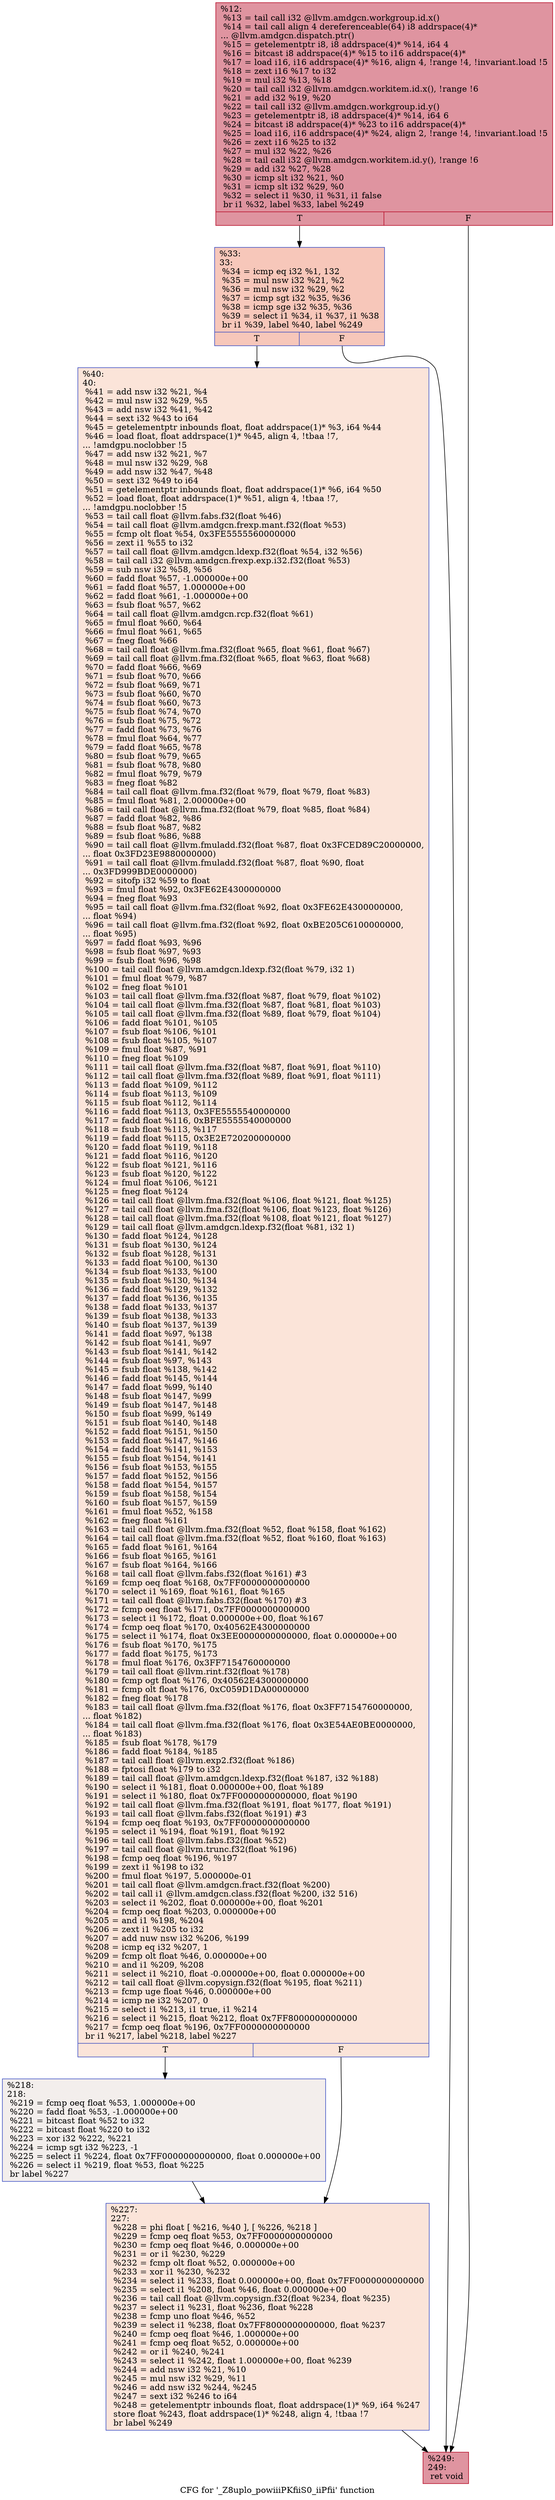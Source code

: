 digraph "CFG for '_Z8uplo_powiiiPKfiiS0_iiPfii' function" {
	label="CFG for '_Z8uplo_powiiiPKfiiS0_iiPfii' function";

	Node0x493a410 [shape=record,color="#b70d28ff", style=filled, fillcolor="#b70d2870",label="{%12:\l  %13 = tail call i32 @llvm.amdgcn.workgroup.id.x()\l  %14 = tail call align 4 dereferenceable(64) i8 addrspace(4)*\l... @llvm.amdgcn.dispatch.ptr()\l  %15 = getelementptr i8, i8 addrspace(4)* %14, i64 4\l  %16 = bitcast i8 addrspace(4)* %15 to i16 addrspace(4)*\l  %17 = load i16, i16 addrspace(4)* %16, align 4, !range !4, !invariant.load !5\l  %18 = zext i16 %17 to i32\l  %19 = mul i32 %13, %18\l  %20 = tail call i32 @llvm.amdgcn.workitem.id.x(), !range !6\l  %21 = add i32 %19, %20\l  %22 = tail call i32 @llvm.amdgcn.workgroup.id.y()\l  %23 = getelementptr i8, i8 addrspace(4)* %14, i64 6\l  %24 = bitcast i8 addrspace(4)* %23 to i16 addrspace(4)*\l  %25 = load i16, i16 addrspace(4)* %24, align 2, !range !4, !invariant.load !5\l  %26 = zext i16 %25 to i32\l  %27 = mul i32 %22, %26\l  %28 = tail call i32 @llvm.amdgcn.workitem.id.y(), !range !6\l  %29 = add i32 %27, %28\l  %30 = icmp slt i32 %21, %0\l  %31 = icmp slt i32 %29, %0\l  %32 = select i1 %30, i1 %31, i1 false\l  br i1 %32, label %33, label %249\l|{<s0>T|<s1>F}}"];
	Node0x493a410:s0 -> Node0x493bbb0;
	Node0x493a410:s1 -> Node0x493bc40;
	Node0x493bbb0 [shape=record,color="#3d50c3ff", style=filled, fillcolor="#ec7f6370",label="{%33:\l33:                                               \l  %34 = icmp eq i32 %1, 132\l  %35 = mul nsw i32 %21, %2\l  %36 = mul nsw i32 %29, %2\l  %37 = icmp sgt i32 %35, %36\l  %38 = icmp sge i32 %35, %36\l  %39 = select i1 %34, i1 %37, i1 %38\l  br i1 %39, label %40, label %249\l|{<s0>T|<s1>F}}"];
	Node0x493bbb0:s0 -> Node0x493f0d0;
	Node0x493bbb0:s1 -> Node0x493bc40;
	Node0x493f0d0 [shape=record,color="#3d50c3ff", style=filled, fillcolor="#f5c1a970",label="{%40:\l40:                                               \l  %41 = add nsw i32 %21, %4\l  %42 = mul nsw i32 %29, %5\l  %43 = add nsw i32 %41, %42\l  %44 = sext i32 %43 to i64\l  %45 = getelementptr inbounds float, float addrspace(1)* %3, i64 %44\l  %46 = load float, float addrspace(1)* %45, align 4, !tbaa !7,\l... !amdgpu.noclobber !5\l  %47 = add nsw i32 %21, %7\l  %48 = mul nsw i32 %29, %8\l  %49 = add nsw i32 %47, %48\l  %50 = sext i32 %49 to i64\l  %51 = getelementptr inbounds float, float addrspace(1)* %6, i64 %50\l  %52 = load float, float addrspace(1)* %51, align 4, !tbaa !7,\l... !amdgpu.noclobber !5\l  %53 = tail call float @llvm.fabs.f32(float %46)\l  %54 = tail call float @llvm.amdgcn.frexp.mant.f32(float %53)\l  %55 = fcmp olt float %54, 0x3FE5555560000000\l  %56 = zext i1 %55 to i32\l  %57 = tail call float @llvm.amdgcn.ldexp.f32(float %54, i32 %56)\l  %58 = tail call i32 @llvm.amdgcn.frexp.exp.i32.f32(float %53)\l  %59 = sub nsw i32 %58, %56\l  %60 = fadd float %57, -1.000000e+00\l  %61 = fadd float %57, 1.000000e+00\l  %62 = fadd float %61, -1.000000e+00\l  %63 = fsub float %57, %62\l  %64 = tail call float @llvm.amdgcn.rcp.f32(float %61)\l  %65 = fmul float %60, %64\l  %66 = fmul float %61, %65\l  %67 = fneg float %66\l  %68 = tail call float @llvm.fma.f32(float %65, float %61, float %67)\l  %69 = tail call float @llvm.fma.f32(float %65, float %63, float %68)\l  %70 = fadd float %66, %69\l  %71 = fsub float %70, %66\l  %72 = fsub float %69, %71\l  %73 = fsub float %60, %70\l  %74 = fsub float %60, %73\l  %75 = fsub float %74, %70\l  %76 = fsub float %75, %72\l  %77 = fadd float %73, %76\l  %78 = fmul float %64, %77\l  %79 = fadd float %65, %78\l  %80 = fsub float %79, %65\l  %81 = fsub float %78, %80\l  %82 = fmul float %79, %79\l  %83 = fneg float %82\l  %84 = tail call float @llvm.fma.f32(float %79, float %79, float %83)\l  %85 = fmul float %81, 2.000000e+00\l  %86 = tail call float @llvm.fma.f32(float %79, float %85, float %84)\l  %87 = fadd float %82, %86\l  %88 = fsub float %87, %82\l  %89 = fsub float %86, %88\l  %90 = tail call float @llvm.fmuladd.f32(float %87, float 0x3FCED89C20000000,\l... float 0x3FD23E9880000000)\l  %91 = tail call float @llvm.fmuladd.f32(float %87, float %90, float\l... 0x3FD999BDE0000000)\l  %92 = sitofp i32 %59 to float\l  %93 = fmul float %92, 0x3FE62E4300000000\l  %94 = fneg float %93\l  %95 = tail call float @llvm.fma.f32(float %92, float 0x3FE62E4300000000,\l... float %94)\l  %96 = tail call float @llvm.fma.f32(float %92, float 0xBE205C6100000000,\l... float %95)\l  %97 = fadd float %93, %96\l  %98 = fsub float %97, %93\l  %99 = fsub float %96, %98\l  %100 = tail call float @llvm.amdgcn.ldexp.f32(float %79, i32 1)\l  %101 = fmul float %79, %87\l  %102 = fneg float %101\l  %103 = tail call float @llvm.fma.f32(float %87, float %79, float %102)\l  %104 = tail call float @llvm.fma.f32(float %87, float %81, float %103)\l  %105 = tail call float @llvm.fma.f32(float %89, float %79, float %104)\l  %106 = fadd float %101, %105\l  %107 = fsub float %106, %101\l  %108 = fsub float %105, %107\l  %109 = fmul float %87, %91\l  %110 = fneg float %109\l  %111 = tail call float @llvm.fma.f32(float %87, float %91, float %110)\l  %112 = tail call float @llvm.fma.f32(float %89, float %91, float %111)\l  %113 = fadd float %109, %112\l  %114 = fsub float %113, %109\l  %115 = fsub float %112, %114\l  %116 = fadd float %113, 0x3FE5555540000000\l  %117 = fadd float %116, 0xBFE5555540000000\l  %118 = fsub float %113, %117\l  %119 = fadd float %115, 0x3E2E720200000000\l  %120 = fadd float %119, %118\l  %121 = fadd float %116, %120\l  %122 = fsub float %121, %116\l  %123 = fsub float %120, %122\l  %124 = fmul float %106, %121\l  %125 = fneg float %124\l  %126 = tail call float @llvm.fma.f32(float %106, float %121, float %125)\l  %127 = tail call float @llvm.fma.f32(float %106, float %123, float %126)\l  %128 = tail call float @llvm.fma.f32(float %108, float %121, float %127)\l  %129 = tail call float @llvm.amdgcn.ldexp.f32(float %81, i32 1)\l  %130 = fadd float %124, %128\l  %131 = fsub float %130, %124\l  %132 = fsub float %128, %131\l  %133 = fadd float %100, %130\l  %134 = fsub float %133, %100\l  %135 = fsub float %130, %134\l  %136 = fadd float %129, %132\l  %137 = fadd float %136, %135\l  %138 = fadd float %133, %137\l  %139 = fsub float %138, %133\l  %140 = fsub float %137, %139\l  %141 = fadd float %97, %138\l  %142 = fsub float %141, %97\l  %143 = fsub float %141, %142\l  %144 = fsub float %97, %143\l  %145 = fsub float %138, %142\l  %146 = fadd float %145, %144\l  %147 = fadd float %99, %140\l  %148 = fsub float %147, %99\l  %149 = fsub float %147, %148\l  %150 = fsub float %99, %149\l  %151 = fsub float %140, %148\l  %152 = fadd float %151, %150\l  %153 = fadd float %147, %146\l  %154 = fadd float %141, %153\l  %155 = fsub float %154, %141\l  %156 = fsub float %153, %155\l  %157 = fadd float %152, %156\l  %158 = fadd float %154, %157\l  %159 = fsub float %158, %154\l  %160 = fsub float %157, %159\l  %161 = fmul float %52, %158\l  %162 = fneg float %161\l  %163 = tail call float @llvm.fma.f32(float %52, float %158, float %162)\l  %164 = tail call float @llvm.fma.f32(float %52, float %160, float %163)\l  %165 = fadd float %161, %164\l  %166 = fsub float %165, %161\l  %167 = fsub float %164, %166\l  %168 = tail call float @llvm.fabs.f32(float %161) #3\l  %169 = fcmp oeq float %168, 0x7FF0000000000000\l  %170 = select i1 %169, float %161, float %165\l  %171 = tail call float @llvm.fabs.f32(float %170) #3\l  %172 = fcmp oeq float %171, 0x7FF0000000000000\l  %173 = select i1 %172, float 0.000000e+00, float %167\l  %174 = fcmp oeq float %170, 0x40562E4300000000\l  %175 = select i1 %174, float 0x3EE0000000000000, float 0.000000e+00\l  %176 = fsub float %170, %175\l  %177 = fadd float %175, %173\l  %178 = fmul float %176, 0x3FF7154760000000\l  %179 = tail call float @llvm.rint.f32(float %178)\l  %180 = fcmp ogt float %176, 0x40562E4300000000\l  %181 = fcmp olt float %176, 0xC059D1DA00000000\l  %182 = fneg float %178\l  %183 = tail call float @llvm.fma.f32(float %176, float 0x3FF7154760000000,\l... float %182)\l  %184 = tail call float @llvm.fma.f32(float %176, float 0x3E54AE0BE0000000,\l... float %183)\l  %185 = fsub float %178, %179\l  %186 = fadd float %184, %185\l  %187 = tail call float @llvm.exp2.f32(float %186)\l  %188 = fptosi float %179 to i32\l  %189 = tail call float @llvm.amdgcn.ldexp.f32(float %187, i32 %188)\l  %190 = select i1 %181, float 0.000000e+00, float %189\l  %191 = select i1 %180, float 0x7FF0000000000000, float %190\l  %192 = tail call float @llvm.fma.f32(float %191, float %177, float %191)\l  %193 = tail call float @llvm.fabs.f32(float %191) #3\l  %194 = fcmp oeq float %193, 0x7FF0000000000000\l  %195 = select i1 %194, float %191, float %192\l  %196 = tail call float @llvm.fabs.f32(float %52)\l  %197 = tail call float @llvm.trunc.f32(float %196)\l  %198 = fcmp oeq float %196, %197\l  %199 = zext i1 %198 to i32\l  %200 = fmul float %197, 5.000000e-01\l  %201 = tail call float @llvm.amdgcn.fract.f32(float %200)\l  %202 = tail call i1 @llvm.amdgcn.class.f32(float %200, i32 516)\l  %203 = select i1 %202, float 0.000000e+00, float %201\l  %204 = fcmp oeq float %203, 0.000000e+00\l  %205 = and i1 %198, %204\l  %206 = zext i1 %205 to i32\l  %207 = add nuw nsw i32 %206, %199\l  %208 = icmp eq i32 %207, 1\l  %209 = fcmp olt float %46, 0.000000e+00\l  %210 = and i1 %209, %208\l  %211 = select i1 %210, float -0.000000e+00, float 0.000000e+00\l  %212 = tail call float @llvm.copysign.f32(float %195, float %211)\l  %213 = fcmp uge float %46, 0.000000e+00\l  %214 = icmp ne i32 %207, 0\l  %215 = select i1 %213, i1 true, i1 %214\l  %216 = select i1 %215, float %212, float 0x7FF8000000000000\l  %217 = fcmp oeq float %196, 0x7FF0000000000000\l  br i1 %217, label %218, label %227\l|{<s0>T|<s1>F}}"];
	Node0x493f0d0:s0 -> Node0x49497f0;
	Node0x493f0d0:s1 -> Node0x4949880;
	Node0x49497f0 [shape=record,color="#3d50c3ff", style=filled, fillcolor="#e3d9d370",label="{%218:\l218:                                              \l  %219 = fcmp oeq float %53, 1.000000e+00\l  %220 = fadd float %53, -1.000000e+00\l  %221 = bitcast float %52 to i32\l  %222 = bitcast float %220 to i32\l  %223 = xor i32 %222, %221\l  %224 = icmp sgt i32 %223, -1\l  %225 = select i1 %224, float 0x7FF0000000000000, float 0.000000e+00\l  %226 = select i1 %219, float %53, float %225\l  br label %227\l}"];
	Node0x49497f0 -> Node0x4949880;
	Node0x4949880 [shape=record,color="#3d50c3ff", style=filled, fillcolor="#f5c1a970",label="{%227:\l227:                                              \l  %228 = phi float [ %216, %40 ], [ %226, %218 ]\l  %229 = fcmp oeq float %53, 0x7FF0000000000000\l  %230 = fcmp oeq float %46, 0.000000e+00\l  %231 = or i1 %230, %229\l  %232 = fcmp olt float %52, 0.000000e+00\l  %233 = xor i1 %230, %232\l  %234 = select i1 %233, float 0.000000e+00, float 0x7FF0000000000000\l  %235 = select i1 %208, float %46, float 0.000000e+00\l  %236 = tail call float @llvm.copysign.f32(float %234, float %235)\l  %237 = select i1 %231, float %236, float %228\l  %238 = fcmp uno float %46, %52\l  %239 = select i1 %238, float 0x7FF8000000000000, float %237\l  %240 = fcmp oeq float %46, 1.000000e+00\l  %241 = fcmp oeq float %52, 0.000000e+00\l  %242 = or i1 %240, %241\l  %243 = select i1 %242, float 1.000000e+00, float %239\l  %244 = add nsw i32 %21, %10\l  %245 = mul nsw i32 %29, %11\l  %246 = add nsw i32 %244, %245\l  %247 = sext i32 %246 to i64\l  %248 = getelementptr inbounds float, float addrspace(1)* %9, i64 %247\l  store float %243, float addrspace(1)* %248, align 4, !tbaa !7\l  br label %249\l}"];
	Node0x4949880 -> Node0x493bc40;
	Node0x493bc40 [shape=record,color="#b70d28ff", style=filled, fillcolor="#b70d2870",label="{%249:\l249:                                              \l  ret void\l}"];
}
